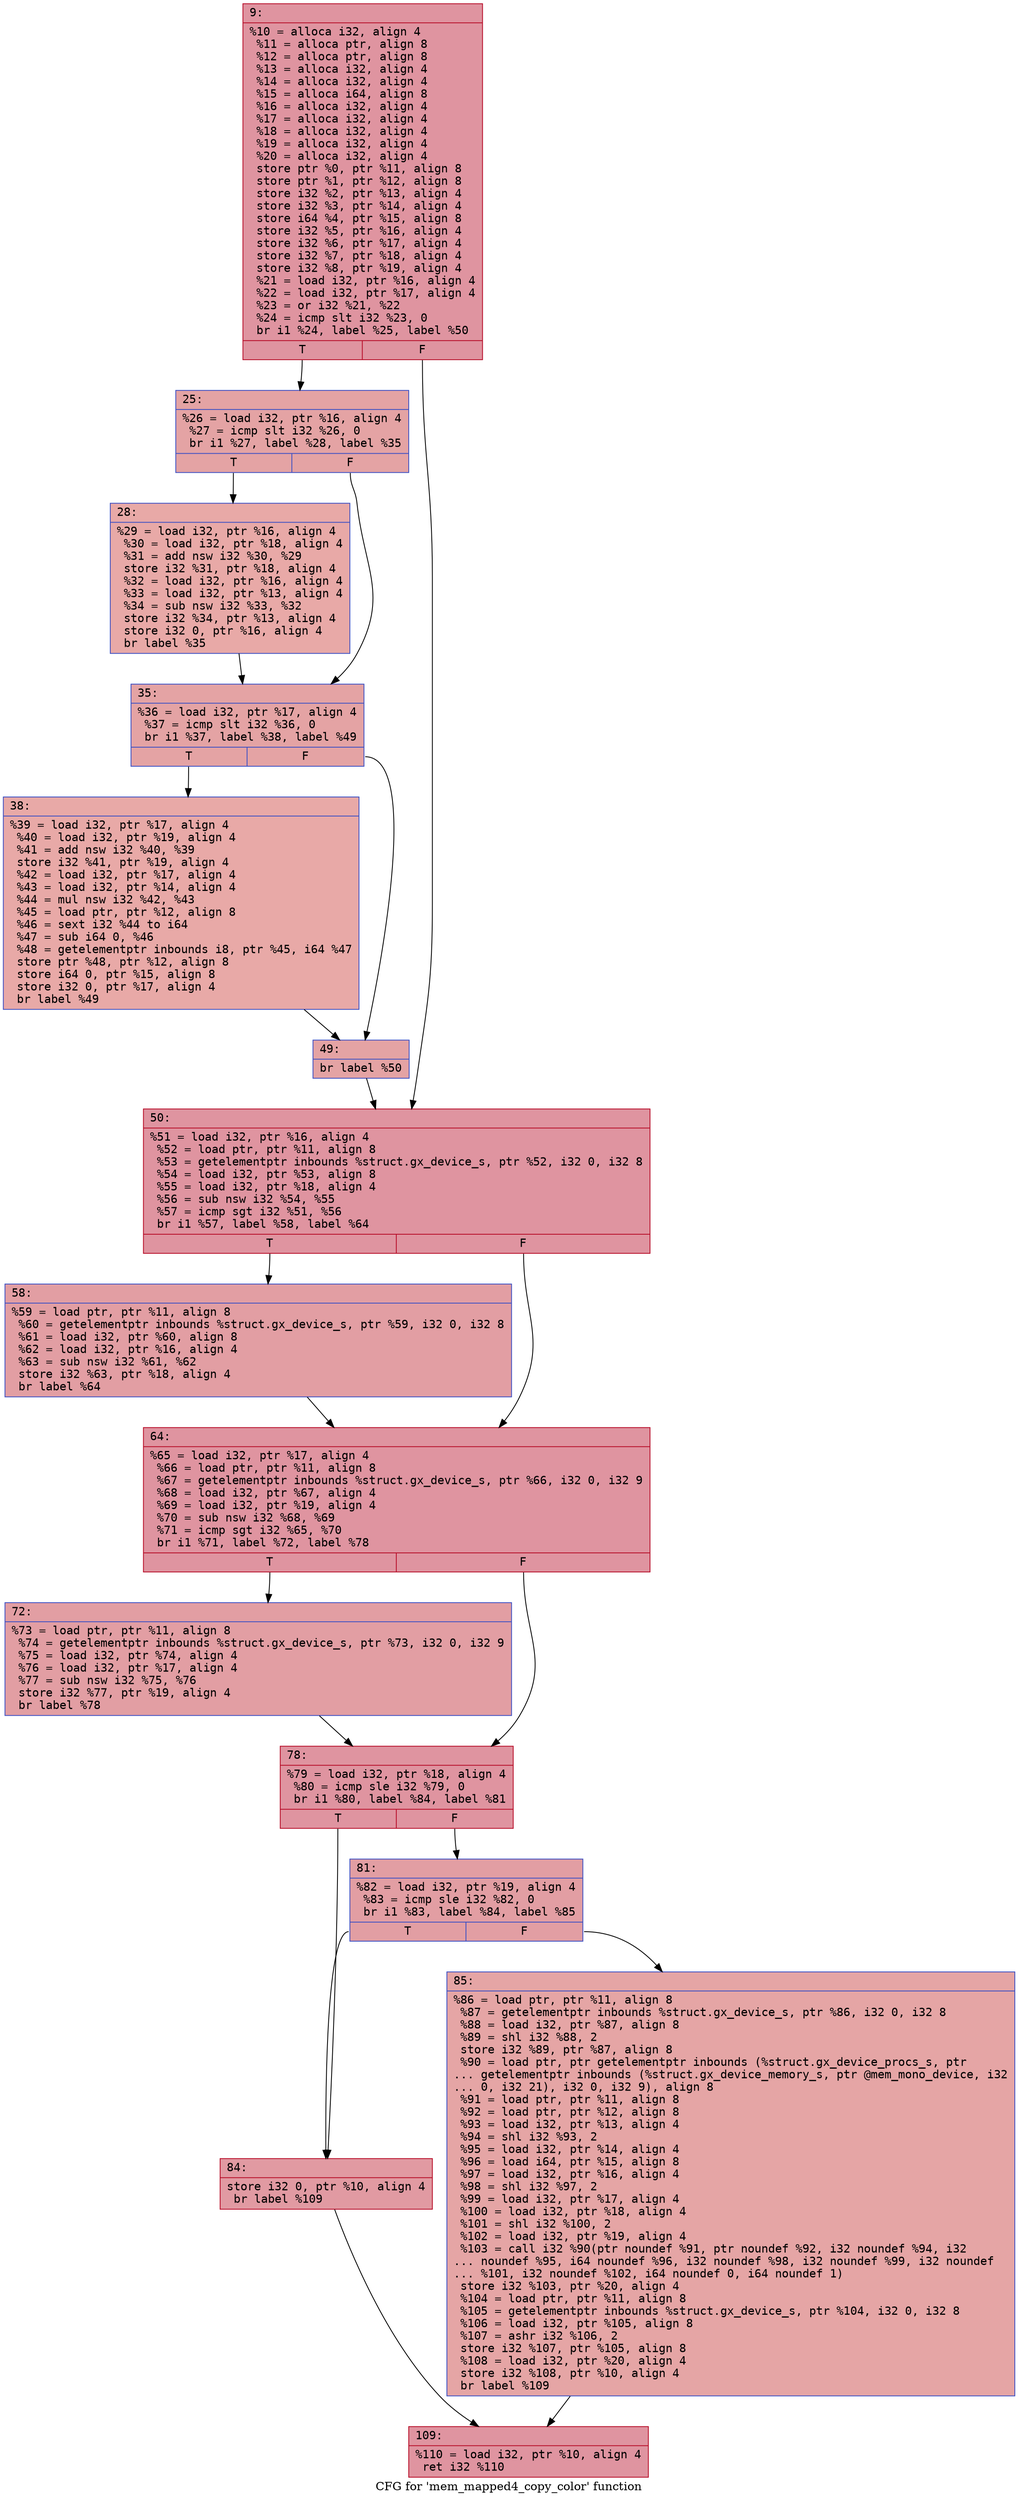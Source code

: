 digraph "CFG for 'mem_mapped4_copy_color' function" {
	label="CFG for 'mem_mapped4_copy_color' function";

	Node0x600002c62f80 [shape=record,color="#b70d28ff", style=filled, fillcolor="#b70d2870" fontname="Courier",label="{9:\l|  %10 = alloca i32, align 4\l  %11 = alloca ptr, align 8\l  %12 = alloca ptr, align 8\l  %13 = alloca i32, align 4\l  %14 = alloca i32, align 4\l  %15 = alloca i64, align 8\l  %16 = alloca i32, align 4\l  %17 = alloca i32, align 4\l  %18 = alloca i32, align 4\l  %19 = alloca i32, align 4\l  %20 = alloca i32, align 4\l  store ptr %0, ptr %11, align 8\l  store ptr %1, ptr %12, align 8\l  store i32 %2, ptr %13, align 4\l  store i32 %3, ptr %14, align 4\l  store i64 %4, ptr %15, align 8\l  store i32 %5, ptr %16, align 4\l  store i32 %6, ptr %17, align 4\l  store i32 %7, ptr %18, align 4\l  store i32 %8, ptr %19, align 4\l  %21 = load i32, ptr %16, align 4\l  %22 = load i32, ptr %17, align 4\l  %23 = or i32 %21, %22\l  %24 = icmp slt i32 %23, 0\l  br i1 %24, label %25, label %50\l|{<s0>T|<s1>F}}"];
	Node0x600002c62f80:s0 -> Node0x600002c62fd0[tooltip="9 -> 25\nProbability 37.50%" ];
	Node0x600002c62f80:s1 -> Node0x600002c63160[tooltip="9 -> 50\nProbability 62.50%" ];
	Node0x600002c62fd0 [shape=record,color="#3d50c3ff", style=filled, fillcolor="#c32e3170" fontname="Courier",label="{25:\l|  %26 = load i32, ptr %16, align 4\l  %27 = icmp slt i32 %26, 0\l  br i1 %27, label %28, label %35\l|{<s0>T|<s1>F}}"];
	Node0x600002c62fd0:s0 -> Node0x600002c63020[tooltip="25 -> 28\nProbability 37.50%" ];
	Node0x600002c62fd0:s1 -> Node0x600002c63070[tooltip="25 -> 35\nProbability 62.50%" ];
	Node0x600002c63020 [shape=record,color="#3d50c3ff", style=filled, fillcolor="#ca3b3770" fontname="Courier",label="{28:\l|  %29 = load i32, ptr %16, align 4\l  %30 = load i32, ptr %18, align 4\l  %31 = add nsw i32 %30, %29\l  store i32 %31, ptr %18, align 4\l  %32 = load i32, ptr %16, align 4\l  %33 = load i32, ptr %13, align 4\l  %34 = sub nsw i32 %33, %32\l  store i32 %34, ptr %13, align 4\l  store i32 0, ptr %16, align 4\l  br label %35\l}"];
	Node0x600002c63020 -> Node0x600002c63070[tooltip="28 -> 35\nProbability 100.00%" ];
	Node0x600002c63070 [shape=record,color="#3d50c3ff", style=filled, fillcolor="#c32e3170" fontname="Courier",label="{35:\l|  %36 = load i32, ptr %17, align 4\l  %37 = icmp slt i32 %36, 0\l  br i1 %37, label %38, label %49\l|{<s0>T|<s1>F}}"];
	Node0x600002c63070:s0 -> Node0x600002c630c0[tooltip="35 -> 38\nProbability 37.50%" ];
	Node0x600002c63070:s1 -> Node0x600002c63110[tooltip="35 -> 49\nProbability 62.50%" ];
	Node0x600002c630c0 [shape=record,color="#3d50c3ff", style=filled, fillcolor="#ca3b3770" fontname="Courier",label="{38:\l|  %39 = load i32, ptr %17, align 4\l  %40 = load i32, ptr %19, align 4\l  %41 = add nsw i32 %40, %39\l  store i32 %41, ptr %19, align 4\l  %42 = load i32, ptr %17, align 4\l  %43 = load i32, ptr %14, align 4\l  %44 = mul nsw i32 %42, %43\l  %45 = load ptr, ptr %12, align 8\l  %46 = sext i32 %44 to i64\l  %47 = sub i64 0, %46\l  %48 = getelementptr inbounds i8, ptr %45, i64 %47\l  store ptr %48, ptr %12, align 8\l  store i64 0, ptr %15, align 8\l  store i32 0, ptr %17, align 4\l  br label %49\l}"];
	Node0x600002c630c0 -> Node0x600002c63110[tooltip="38 -> 49\nProbability 100.00%" ];
	Node0x600002c63110 [shape=record,color="#3d50c3ff", style=filled, fillcolor="#c32e3170" fontname="Courier",label="{49:\l|  br label %50\l}"];
	Node0x600002c63110 -> Node0x600002c63160[tooltip="49 -> 50\nProbability 100.00%" ];
	Node0x600002c63160 [shape=record,color="#b70d28ff", style=filled, fillcolor="#b70d2870" fontname="Courier",label="{50:\l|  %51 = load i32, ptr %16, align 4\l  %52 = load ptr, ptr %11, align 8\l  %53 = getelementptr inbounds %struct.gx_device_s, ptr %52, i32 0, i32 8\l  %54 = load i32, ptr %53, align 8\l  %55 = load i32, ptr %18, align 4\l  %56 = sub nsw i32 %54, %55\l  %57 = icmp sgt i32 %51, %56\l  br i1 %57, label %58, label %64\l|{<s0>T|<s1>F}}"];
	Node0x600002c63160:s0 -> Node0x600002c631b0[tooltip="50 -> 58\nProbability 50.00%" ];
	Node0x600002c63160:s1 -> Node0x600002c63200[tooltip="50 -> 64\nProbability 50.00%" ];
	Node0x600002c631b0 [shape=record,color="#3d50c3ff", style=filled, fillcolor="#be242e70" fontname="Courier",label="{58:\l|  %59 = load ptr, ptr %11, align 8\l  %60 = getelementptr inbounds %struct.gx_device_s, ptr %59, i32 0, i32 8\l  %61 = load i32, ptr %60, align 8\l  %62 = load i32, ptr %16, align 4\l  %63 = sub nsw i32 %61, %62\l  store i32 %63, ptr %18, align 4\l  br label %64\l}"];
	Node0x600002c631b0 -> Node0x600002c63200[tooltip="58 -> 64\nProbability 100.00%" ];
	Node0x600002c63200 [shape=record,color="#b70d28ff", style=filled, fillcolor="#b70d2870" fontname="Courier",label="{64:\l|  %65 = load i32, ptr %17, align 4\l  %66 = load ptr, ptr %11, align 8\l  %67 = getelementptr inbounds %struct.gx_device_s, ptr %66, i32 0, i32 9\l  %68 = load i32, ptr %67, align 4\l  %69 = load i32, ptr %19, align 4\l  %70 = sub nsw i32 %68, %69\l  %71 = icmp sgt i32 %65, %70\l  br i1 %71, label %72, label %78\l|{<s0>T|<s1>F}}"];
	Node0x600002c63200:s0 -> Node0x600002c63250[tooltip="64 -> 72\nProbability 50.00%" ];
	Node0x600002c63200:s1 -> Node0x600002c632a0[tooltip="64 -> 78\nProbability 50.00%" ];
	Node0x600002c63250 [shape=record,color="#3d50c3ff", style=filled, fillcolor="#be242e70" fontname="Courier",label="{72:\l|  %73 = load ptr, ptr %11, align 8\l  %74 = getelementptr inbounds %struct.gx_device_s, ptr %73, i32 0, i32 9\l  %75 = load i32, ptr %74, align 4\l  %76 = load i32, ptr %17, align 4\l  %77 = sub nsw i32 %75, %76\l  store i32 %77, ptr %19, align 4\l  br label %78\l}"];
	Node0x600002c63250 -> Node0x600002c632a0[tooltip="72 -> 78\nProbability 100.00%" ];
	Node0x600002c632a0 [shape=record,color="#b70d28ff", style=filled, fillcolor="#b70d2870" fontname="Courier",label="{78:\l|  %79 = load i32, ptr %18, align 4\l  %80 = icmp sle i32 %79, 0\l  br i1 %80, label %84, label %81\l|{<s0>T|<s1>F}}"];
	Node0x600002c632a0:s0 -> Node0x600002c63340[tooltip="78 -> 84\nProbability 50.00%" ];
	Node0x600002c632a0:s1 -> Node0x600002c632f0[tooltip="78 -> 81\nProbability 50.00%" ];
	Node0x600002c632f0 [shape=record,color="#3d50c3ff", style=filled, fillcolor="#be242e70" fontname="Courier",label="{81:\l|  %82 = load i32, ptr %19, align 4\l  %83 = icmp sle i32 %82, 0\l  br i1 %83, label %84, label %85\l|{<s0>T|<s1>F}}"];
	Node0x600002c632f0:s0 -> Node0x600002c63340[tooltip="81 -> 84\nProbability 50.00%" ];
	Node0x600002c632f0:s1 -> Node0x600002c63390[tooltip="81 -> 85\nProbability 50.00%" ];
	Node0x600002c63340 [shape=record,color="#b70d28ff", style=filled, fillcolor="#bb1b2c70" fontname="Courier",label="{84:\l|  store i32 0, ptr %10, align 4\l  br label %109\l}"];
	Node0x600002c63340 -> Node0x600002c633e0[tooltip="84 -> 109\nProbability 100.00%" ];
	Node0x600002c63390 [shape=record,color="#3d50c3ff", style=filled, fillcolor="#c5333470" fontname="Courier",label="{85:\l|  %86 = load ptr, ptr %11, align 8\l  %87 = getelementptr inbounds %struct.gx_device_s, ptr %86, i32 0, i32 8\l  %88 = load i32, ptr %87, align 8\l  %89 = shl i32 %88, 2\l  store i32 %89, ptr %87, align 8\l  %90 = load ptr, ptr getelementptr inbounds (%struct.gx_device_procs_s, ptr\l... getelementptr inbounds (%struct.gx_device_memory_s, ptr @mem_mono_device, i32\l... 0, i32 21), i32 0, i32 9), align 8\l  %91 = load ptr, ptr %11, align 8\l  %92 = load ptr, ptr %12, align 8\l  %93 = load i32, ptr %13, align 4\l  %94 = shl i32 %93, 2\l  %95 = load i32, ptr %14, align 4\l  %96 = load i64, ptr %15, align 8\l  %97 = load i32, ptr %16, align 4\l  %98 = shl i32 %97, 2\l  %99 = load i32, ptr %17, align 4\l  %100 = load i32, ptr %18, align 4\l  %101 = shl i32 %100, 2\l  %102 = load i32, ptr %19, align 4\l  %103 = call i32 %90(ptr noundef %91, ptr noundef %92, i32 noundef %94, i32\l... noundef %95, i64 noundef %96, i32 noundef %98, i32 noundef %99, i32 noundef\l... %101, i32 noundef %102, i64 noundef 0, i64 noundef 1)\l  store i32 %103, ptr %20, align 4\l  %104 = load ptr, ptr %11, align 8\l  %105 = getelementptr inbounds %struct.gx_device_s, ptr %104, i32 0, i32 8\l  %106 = load i32, ptr %105, align 8\l  %107 = ashr i32 %106, 2\l  store i32 %107, ptr %105, align 8\l  %108 = load i32, ptr %20, align 4\l  store i32 %108, ptr %10, align 4\l  br label %109\l}"];
	Node0x600002c63390 -> Node0x600002c633e0[tooltip="85 -> 109\nProbability 100.00%" ];
	Node0x600002c633e0 [shape=record,color="#b70d28ff", style=filled, fillcolor="#b70d2870" fontname="Courier",label="{109:\l|  %110 = load i32, ptr %10, align 4\l  ret i32 %110\l}"];
}
